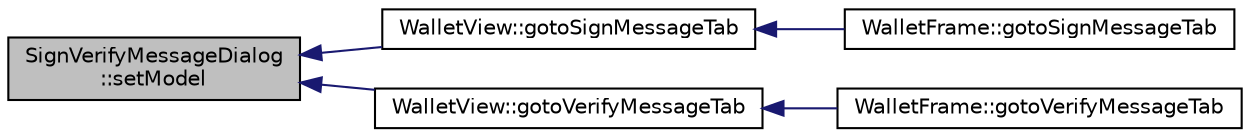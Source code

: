digraph "SignVerifyMessageDialog::setModel"
{
  edge [fontname="Helvetica",fontsize="10",labelfontname="Helvetica",labelfontsize="10"];
  node [fontname="Helvetica",fontsize="10",shape=record];
  rankdir="LR";
  Node121 [label="SignVerifyMessageDialog\l::setModel",height=0.2,width=0.4,color="black", fillcolor="grey75", style="filled", fontcolor="black"];
  Node121 -> Node122 [dir="back",color="midnightblue",fontsize="10",style="solid",fontname="Helvetica"];
  Node122 [label="WalletView::gotoSignMessageTab",height=0.2,width=0.4,color="black", fillcolor="white", style="filled",URL="$class_wallet_view.html#a6443ddcb872a1743a61102a3dcd2d560",tooltip="Show Sign/Verify Message dialog and switch to sign message tab. "];
  Node122 -> Node123 [dir="back",color="midnightblue",fontsize="10",style="solid",fontname="Helvetica"];
  Node123 [label="WalletFrame::gotoSignMessageTab",height=0.2,width=0.4,color="black", fillcolor="white", style="filled",URL="$class_wallet_frame.html#a386b4f2e20af7d13a688662cd3f9e1fc",tooltip="Show Sign/Verify Message dialog and switch to sign message tab. "];
  Node121 -> Node124 [dir="back",color="midnightblue",fontsize="10",style="solid",fontname="Helvetica"];
  Node124 [label="WalletView::gotoVerifyMessageTab",height=0.2,width=0.4,color="black", fillcolor="white", style="filled",URL="$class_wallet_view.html#a0a23aaaf87d3aec5ae8b1b8320d66796",tooltip="Show Sign/Verify Message dialog and switch to verify message tab. "];
  Node124 -> Node125 [dir="back",color="midnightblue",fontsize="10",style="solid",fontname="Helvetica"];
  Node125 [label="WalletFrame::gotoVerifyMessageTab",height=0.2,width=0.4,color="black", fillcolor="white", style="filled",URL="$class_wallet_frame.html#af5cce5026575d013cb9d6933ebe7aa98",tooltip="Show Sign/Verify Message dialog and switch to verify message tab. "];
}
